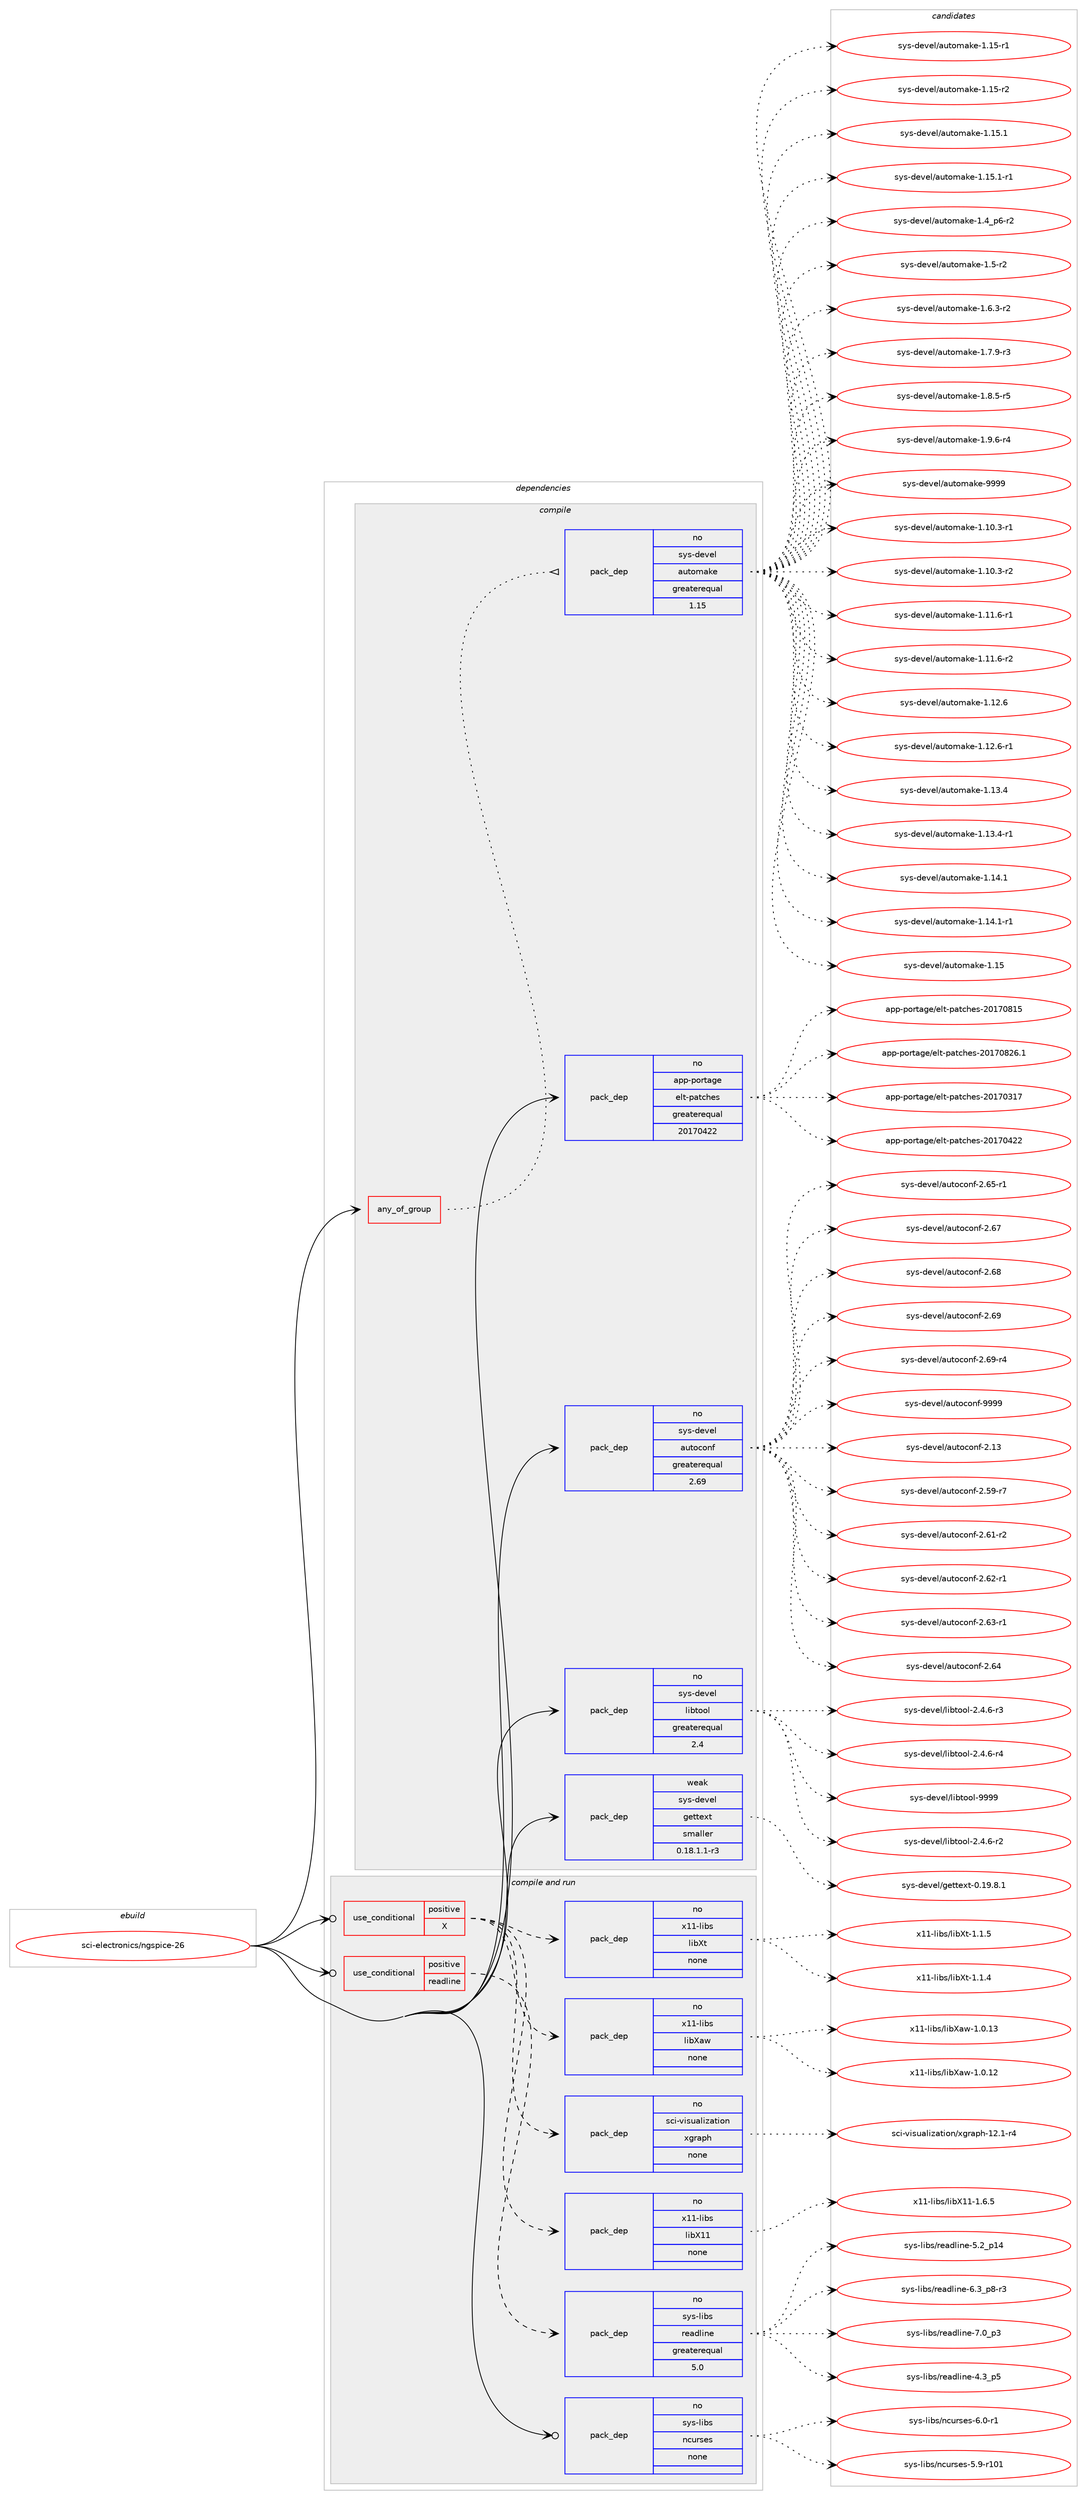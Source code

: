 digraph prolog {

# *************
# Graph options
# *************

newrank=true;
concentrate=true;
compound=true;
graph [rankdir=LR,fontname=Helvetica,fontsize=10,ranksep=1.5];#, ranksep=2.5, nodesep=0.2];
edge  [arrowhead=vee];
node  [fontname=Helvetica,fontsize=10];

# **********
# The ebuild
# **********

subgraph cluster_leftcol {
color=gray;
rank=same;
label=<<i>ebuild</i>>;
id [label="sci-electronics/ngspice-26", color=red, width=4, href="../sci-electronics/ngspice-26.svg"];
}

# ****************
# The dependencies
# ****************

subgraph cluster_midcol {
color=gray;
label=<<i>dependencies</i>>;
subgraph cluster_compile {
fillcolor="#eeeeee";
style=filled;
label=<<i>compile</i>>;
subgraph any7545 {
dependency447925 [label=<<TABLE BORDER="0" CELLBORDER="1" CELLSPACING="0" CELLPADDING="4"><TR><TD CELLPADDING="10">any_of_group</TD></TR></TABLE>>, shape=none, color=red];subgraph pack330311 {
dependency447926 [label=<<TABLE BORDER="0" CELLBORDER="1" CELLSPACING="0" CELLPADDING="4" WIDTH="220"><TR><TD ROWSPAN="6" CELLPADDING="30">pack_dep</TD></TR><TR><TD WIDTH="110">no</TD></TR><TR><TD>sys-devel</TD></TR><TR><TD>automake</TD></TR><TR><TD>greaterequal</TD></TR><TR><TD>1.15</TD></TR></TABLE>>, shape=none, color=blue];
}
dependency447925:e -> dependency447926:w [weight=20,style="dotted",arrowhead="oinv"];
}
id:e -> dependency447925:w [weight=20,style="solid",arrowhead="vee"];
subgraph pack330312 {
dependency447927 [label=<<TABLE BORDER="0" CELLBORDER="1" CELLSPACING="0" CELLPADDING="4" WIDTH="220"><TR><TD ROWSPAN="6" CELLPADDING="30">pack_dep</TD></TR><TR><TD WIDTH="110">no</TD></TR><TR><TD>app-portage</TD></TR><TR><TD>elt-patches</TD></TR><TR><TD>greaterequal</TD></TR><TR><TD>20170422</TD></TR></TABLE>>, shape=none, color=blue];
}
id:e -> dependency447927:w [weight=20,style="solid",arrowhead="vee"];
subgraph pack330313 {
dependency447928 [label=<<TABLE BORDER="0" CELLBORDER="1" CELLSPACING="0" CELLPADDING="4" WIDTH="220"><TR><TD ROWSPAN="6" CELLPADDING="30">pack_dep</TD></TR><TR><TD WIDTH="110">no</TD></TR><TR><TD>sys-devel</TD></TR><TR><TD>autoconf</TD></TR><TR><TD>greaterequal</TD></TR><TR><TD>2.69</TD></TR></TABLE>>, shape=none, color=blue];
}
id:e -> dependency447928:w [weight=20,style="solid",arrowhead="vee"];
subgraph pack330314 {
dependency447929 [label=<<TABLE BORDER="0" CELLBORDER="1" CELLSPACING="0" CELLPADDING="4" WIDTH="220"><TR><TD ROWSPAN="6" CELLPADDING="30">pack_dep</TD></TR><TR><TD WIDTH="110">no</TD></TR><TR><TD>sys-devel</TD></TR><TR><TD>libtool</TD></TR><TR><TD>greaterequal</TD></TR><TR><TD>2.4</TD></TR></TABLE>>, shape=none, color=blue];
}
id:e -> dependency447929:w [weight=20,style="solid",arrowhead="vee"];
subgraph pack330315 {
dependency447930 [label=<<TABLE BORDER="0" CELLBORDER="1" CELLSPACING="0" CELLPADDING="4" WIDTH="220"><TR><TD ROWSPAN="6" CELLPADDING="30">pack_dep</TD></TR><TR><TD WIDTH="110">weak</TD></TR><TR><TD>sys-devel</TD></TR><TR><TD>gettext</TD></TR><TR><TD>smaller</TD></TR><TR><TD>0.18.1.1-r3</TD></TR></TABLE>>, shape=none, color=blue];
}
id:e -> dependency447930:w [weight=20,style="solid",arrowhead="vee"];
}
subgraph cluster_compileandrun {
fillcolor="#eeeeee";
style=filled;
label=<<i>compile and run</i>>;
subgraph cond109820 {
dependency447931 [label=<<TABLE BORDER="0" CELLBORDER="1" CELLSPACING="0" CELLPADDING="4"><TR><TD ROWSPAN="3" CELLPADDING="10">use_conditional</TD></TR><TR><TD>positive</TD></TR><TR><TD>X</TD></TR></TABLE>>, shape=none, color=red];
subgraph pack330316 {
dependency447932 [label=<<TABLE BORDER="0" CELLBORDER="1" CELLSPACING="0" CELLPADDING="4" WIDTH="220"><TR><TD ROWSPAN="6" CELLPADDING="30">pack_dep</TD></TR><TR><TD WIDTH="110">no</TD></TR><TR><TD>x11-libs</TD></TR><TR><TD>libXaw</TD></TR><TR><TD>none</TD></TR><TR><TD></TD></TR></TABLE>>, shape=none, color=blue];
}
dependency447931:e -> dependency447932:w [weight=20,style="dashed",arrowhead="vee"];
subgraph pack330317 {
dependency447933 [label=<<TABLE BORDER="0" CELLBORDER="1" CELLSPACING="0" CELLPADDING="4" WIDTH="220"><TR><TD ROWSPAN="6" CELLPADDING="30">pack_dep</TD></TR><TR><TD WIDTH="110">no</TD></TR><TR><TD>x11-libs</TD></TR><TR><TD>libXt</TD></TR><TR><TD>none</TD></TR><TR><TD></TD></TR></TABLE>>, shape=none, color=blue];
}
dependency447931:e -> dependency447933:w [weight=20,style="dashed",arrowhead="vee"];
subgraph pack330318 {
dependency447934 [label=<<TABLE BORDER="0" CELLBORDER="1" CELLSPACING="0" CELLPADDING="4" WIDTH="220"><TR><TD ROWSPAN="6" CELLPADDING="30">pack_dep</TD></TR><TR><TD WIDTH="110">no</TD></TR><TR><TD>x11-libs</TD></TR><TR><TD>libX11</TD></TR><TR><TD>none</TD></TR><TR><TD></TD></TR></TABLE>>, shape=none, color=blue];
}
dependency447931:e -> dependency447934:w [weight=20,style="dashed",arrowhead="vee"];
subgraph pack330319 {
dependency447935 [label=<<TABLE BORDER="0" CELLBORDER="1" CELLSPACING="0" CELLPADDING="4" WIDTH="220"><TR><TD ROWSPAN="6" CELLPADDING="30">pack_dep</TD></TR><TR><TD WIDTH="110">no</TD></TR><TR><TD>sci-visualization</TD></TR><TR><TD>xgraph</TD></TR><TR><TD>none</TD></TR><TR><TD></TD></TR></TABLE>>, shape=none, color=blue];
}
dependency447931:e -> dependency447935:w [weight=20,style="dashed",arrowhead="vee"];
}
id:e -> dependency447931:w [weight=20,style="solid",arrowhead="odotvee"];
subgraph cond109821 {
dependency447936 [label=<<TABLE BORDER="0" CELLBORDER="1" CELLSPACING="0" CELLPADDING="4"><TR><TD ROWSPAN="3" CELLPADDING="10">use_conditional</TD></TR><TR><TD>positive</TD></TR><TR><TD>readline</TD></TR></TABLE>>, shape=none, color=red];
subgraph pack330320 {
dependency447937 [label=<<TABLE BORDER="0" CELLBORDER="1" CELLSPACING="0" CELLPADDING="4" WIDTH="220"><TR><TD ROWSPAN="6" CELLPADDING="30">pack_dep</TD></TR><TR><TD WIDTH="110">no</TD></TR><TR><TD>sys-libs</TD></TR><TR><TD>readline</TD></TR><TR><TD>greaterequal</TD></TR><TR><TD>5.0</TD></TR></TABLE>>, shape=none, color=blue];
}
dependency447936:e -> dependency447937:w [weight=20,style="dashed",arrowhead="vee"];
}
id:e -> dependency447936:w [weight=20,style="solid",arrowhead="odotvee"];
subgraph pack330321 {
dependency447938 [label=<<TABLE BORDER="0" CELLBORDER="1" CELLSPACING="0" CELLPADDING="4" WIDTH="220"><TR><TD ROWSPAN="6" CELLPADDING="30">pack_dep</TD></TR><TR><TD WIDTH="110">no</TD></TR><TR><TD>sys-libs</TD></TR><TR><TD>ncurses</TD></TR><TR><TD>none</TD></TR><TR><TD></TD></TR></TABLE>>, shape=none, color=blue];
}
id:e -> dependency447938:w [weight=20,style="solid",arrowhead="odotvee"];
}
subgraph cluster_run {
fillcolor="#eeeeee";
style=filled;
label=<<i>run</i>>;
}
}

# **************
# The candidates
# **************

subgraph cluster_choices {
rank=same;
color=gray;
label=<<i>candidates</i>>;

subgraph choice330311 {
color=black;
nodesep=1;
choice11512111545100101118101108479711711611110997107101454946494846514511449 [label="sys-devel/automake-1.10.3-r1", color=red, width=4,href="../sys-devel/automake-1.10.3-r1.svg"];
choice11512111545100101118101108479711711611110997107101454946494846514511450 [label="sys-devel/automake-1.10.3-r2", color=red, width=4,href="../sys-devel/automake-1.10.3-r2.svg"];
choice11512111545100101118101108479711711611110997107101454946494946544511449 [label="sys-devel/automake-1.11.6-r1", color=red, width=4,href="../sys-devel/automake-1.11.6-r1.svg"];
choice11512111545100101118101108479711711611110997107101454946494946544511450 [label="sys-devel/automake-1.11.6-r2", color=red, width=4,href="../sys-devel/automake-1.11.6-r2.svg"];
choice1151211154510010111810110847971171161111099710710145494649504654 [label="sys-devel/automake-1.12.6", color=red, width=4,href="../sys-devel/automake-1.12.6.svg"];
choice11512111545100101118101108479711711611110997107101454946495046544511449 [label="sys-devel/automake-1.12.6-r1", color=red, width=4,href="../sys-devel/automake-1.12.6-r1.svg"];
choice1151211154510010111810110847971171161111099710710145494649514652 [label="sys-devel/automake-1.13.4", color=red, width=4,href="../sys-devel/automake-1.13.4.svg"];
choice11512111545100101118101108479711711611110997107101454946495146524511449 [label="sys-devel/automake-1.13.4-r1", color=red, width=4,href="../sys-devel/automake-1.13.4-r1.svg"];
choice1151211154510010111810110847971171161111099710710145494649524649 [label="sys-devel/automake-1.14.1", color=red, width=4,href="../sys-devel/automake-1.14.1.svg"];
choice11512111545100101118101108479711711611110997107101454946495246494511449 [label="sys-devel/automake-1.14.1-r1", color=red, width=4,href="../sys-devel/automake-1.14.1-r1.svg"];
choice115121115451001011181011084797117116111109971071014549464953 [label="sys-devel/automake-1.15", color=red, width=4,href="../sys-devel/automake-1.15.svg"];
choice1151211154510010111810110847971171161111099710710145494649534511449 [label="sys-devel/automake-1.15-r1", color=red, width=4,href="../sys-devel/automake-1.15-r1.svg"];
choice1151211154510010111810110847971171161111099710710145494649534511450 [label="sys-devel/automake-1.15-r2", color=red, width=4,href="../sys-devel/automake-1.15-r2.svg"];
choice1151211154510010111810110847971171161111099710710145494649534649 [label="sys-devel/automake-1.15.1", color=red, width=4,href="../sys-devel/automake-1.15.1.svg"];
choice11512111545100101118101108479711711611110997107101454946495346494511449 [label="sys-devel/automake-1.15.1-r1", color=red, width=4,href="../sys-devel/automake-1.15.1-r1.svg"];
choice115121115451001011181011084797117116111109971071014549465295112544511450 [label="sys-devel/automake-1.4_p6-r2", color=red, width=4,href="../sys-devel/automake-1.4_p6-r2.svg"];
choice11512111545100101118101108479711711611110997107101454946534511450 [label="sys-devel/automake-1.5-r2", color=red, width=4,href="../sys-devel/automake-1.5-r2.svg"];
choice115121115451001011181011084797117116111109971071014549465446514511450 [label="sys-devel/automake-1.6.3-r2", color=red, width=4,href="../sys-devel/automake-1.6.3-r2.svg"];
choice115121115451001011181011084797117116111109971071014549465546574511451 [label="sys-devel/automake-1.7.9-r3", color=red, width=4,href="../sys-devel/automake-1.7.9-r3.svg"];
choice115121115451001011181011084797117116111109971071014549465646534511453 [label="sys-devel/automake-1.8.5-r5", color=red, width=4,href="../sys-devel/automake-1.8.5-r5.svg"];
choice115121115451001011181011084797117116111109971071014549465746544511452 [label="sys-devel/automake-1.9.6-r4", color=red, width=4,href="../sys-devel/automake-1.9.6-r4.svg"];
choice115121115451001011181011084797117116111109971071014557575757 [label="sys-devel/automake-9999", color=red, width=4,href="../sys-devel/automake-9999.svg"];
dependency447926:e -> choice11512111545100101118101108479711711611110997107101454946494846514511449:w [style=dotted,weight="100"];
dependency447926:e -> choice11512111545100101118101108479711711611110997107101454946494846514511450:w [style=dotted,weight="100"];
dependency447926:e -> choice11512111545100101118101108479711711611110997107101454946494946544511449:w [style=dotted,weight="100"];
dependency447926:e -> choice11512111545100101118101108479711711611110997107101454946494946544511450:w [style=dotted,weight="100"];
dependency447926:e -> choice1151211154510010111810110847971171161111099710710145494649504654:w [style=dotted,weight="100"];
dependency447926:e -> choice11512111545100101118101108479711711611110997107101454946495046544511449:w [style=dotted,weight="100"];
dependency447926:e -> choice1151211154510010111810110847971171161111099710710145494649514652:w [style=dotted,weight="100"];
dependency447926:e -> choice11512111545100101118101108479711711611110997107101454946495146524511449:w [style=dotted,weight="100"];
dependency447926:e -> choice1151211154510010111810110847971171161111099710710145494649524649:w [style=dotted,weight="100"];
dependency447926:e -> choice11512111545100101118101108479711711611110997107101454946495246494511449:w [style=dotted,weight="100"];
dependency447926:e -> choice115121115451001011181011084797117116111109971071014549464953:w [style=dotted,weight="100"];
dependency447926:e -> choice1151211154510010111810110847971171161111099710710145494649534511449:w [style=dotted,weight="100"];
dependency447926:e -> choice1151211154510010111810110847971171161111099710710145494649534511450:w [style=dotted,weight="100"];
dependency447926:e -> choice1151211154510010111810110847971171161111099710710145494649534649:w [style=dotted,weight="100"];
dependency447926:e -> choice11512111545100101118101108479711711611110997107101454946495346494511449:w [style=dotted,weight="100"];
dependency447926:e -> choice115121115451001011181011084797117116111109971071014549465295112544511450:w [style=dotted,weight="100"];
dependency447926:e -> choice11512111545100101118101108479711711611110997107101454946534511450:w [style=dotted,weight="100"];
dependency447926:e -> choice115121115451001011181011084797117116111109971071014549465446514511450:w [style=dotted,weight="100"];
dependency447926:e -> choice115121115451001011181011084797117116111109971071014549465546574511451:w [style=dotted,weight="100"];
dependency447926:e -> choice115121115451001011181011084797117116111109971071014549465646534511453:w [style=dotted,weight="100"];
dependency447926:e -> choice115121115451001011181011084797117116111109971071014549465746544511452:w [style=dotted,weight="100"];
dependency447926:e -> choice115121115451001011181011084797117116111109971071014557575757:w [style=dotted,weight="100"];
}
subgraph choice330312 {
color=black;
nodesep=1;
choice97112112451121111141169710310147101108116451129711699104101115455048495548514955 [label="app-portage/elt-patches-20170317", color=red, width=4,href="../app-portage/elt-patches-20170317.svg"];
choice97112112451121111141169710310147101108116451129711699104101115455048495548525050 [label="app-portage/elt-patches-20170422", color=red, width=4,href="../app-portage/elt-patches-20170422.svg"];
choice97112112451121111141169710310147101108116451129711699104101115455048495548564953 [label="app-portage/elt-patches-20170815", color=red, width=4,href="../app-portage/elt-patches-20170815.svg"];
choice971121124511211111411697103101471011081164511297116991041011154550484955485650544649 [label="app-portage/elt-patches-20170826.1", color=red, width=4,href="../app-portage/elt-patches-20170826.1.svg"];
dependency447927:e -> choice97112112451121111141169710310147101108116451129711699104101115455048495548514955:w [style=dotted,weight="100"];
dependency447927:e -> choice97112112451121111141169710310147101108116451129711699104101115455048495548525050:w [style=dotted,weight="100"];
dependency447927:e -> choice97112112451121111141169710310147101108116451129711699104101115455048495548564953:w [style=dotted,weight="100"];
dependency447927:e -> choice971121124511211111411697103101471011081164511297116991041011154550484955485650544649:w [style=dotted,weight="100"];
}
subgraph choice330313 {
color=black;
nodesep=1;
choice115121115451001011181011084797117116111991111101024550464951 [label="sys-devel/autoconf-2.13", color=red, width=4,href="../sys-devel/autoconf-2.13.svg"];
choice1151211154510010111810110847971171161119911111010245504653574511455 [label="sys-devel/autoconf-2.59-r7", color=red, width=4,href="../sys-devel/autoconf-2.59-r7.svg"];
choice1151211154510010111810110847971171161119911111010245504654494511450 [label="sys-devel/autoconf-2.61-r2", color=red, width=4,href="../sys-devel/autoconf-2.61-r2.svg"];
choice1151211154510010111810110847971171161119911111010245504654504511449 [label="sys-devel/autoconf-2.62-r1", color=red, width=4,href="../sys-devel/autoconf-2.62-r1.svg"];
choice1151211154510010111810110847971171161119911111010245504654514511449 [label="sys-devel/autoconf-2.63-r1", color=red, width=4,href="../sys-devel/autoconf-2.63-r1.svg"];
choice115121115451001011181011084797117116111991111101024550465452 [label="sys-devel/autoconf-2.64", color=red, width=4,href="../sys-devel/autoconf-2.64.svg"];
choice1151211154510010111810110847971171161119911111010245504654534511449 [label="sys-devel/autoconf-2.65-r1", color=red, width=4,href="../sys-devel/autoconf-2.65-r1.svg"];
choice115121115451001011181011084797117116111991111101024550465455 [label="sys-devel/autoconf-2.67", color=red, width=4,href="../sys-devel/autoconf-2.67.svg"];
choice115121115451001011181011084797117116111991111101024550465456 [label="sys-devel/autoconf-2.68", color=red, width=4,href="../sys-devel/autoconf-2.68.svg"];
choice115121115451001011181011084797117116111991111101024550465457 [label="sys-devel/autoconf-2.69", color=red, width=4,href="../sys-devel/autoconf-2.69.svg"];
choice1151211154510010111810110847971171161119911111010245504654574511452 [label="sys-devel/autoconf-2.69-r4", color=red, width=4,href="../sys-devel/autoconf-2.69-r4.svg"];
choice115121115451001011181011084797117116111991111101024557575757 [label="sys-devel/autoconf-9999", color=red, width=4,href="../sys-devel/autoconf-9999.svg"];
dependency447928:e -> choice115121115451001011181011084797117116111991111101024550464951:w [style=dotted,weight="100"];
dependency447928:e -> choice1151211154510010111810110847971171161119911111010245504653574511455:w [style=dotted,weight="100"];
dependency447928:e -> choice1151211154510010111810110847971171161119911111010245504654494511450:w [style=dotted,weight="100"];
dependency447928:e -> choice1151211154510010111810110847971171161119911111010245504654504511449:w [style=dotted,weight="100"];
dependency447928:e -> choice1151211154510010111810110847971171161119911111010245504654514511449:w [style=dotted,weight="100"];
dependency447928:e -> choice115121115451001011181011084797117116111991111101024550465452:w [style=dotted,weight="100"];
dependency447928:e -> choice1151211154510010111810110847971171161119911111010245504654534511449:w [style=dotted,weight="100"];
dependency447928:e -> choice115121115451001011181011084797117116111991111101024550465455:w [style=dotted,weight="100"];
dependency447928:e -> choice115121115451001011181011084797117116111991111101024550465456:w [style=dotted,weight="100"];
dependency447928:e -> choice115121115451001011181011084797117116111991111101024550465457:w [style=dotted,weight="100"];
dependency447928:e -> choice1151211154510010111810110847971171161119911111010245504654574511452:w [style=dotted,weight="100"];
dependency447928:e -> choice115121115451001011181011084797117116111991111101024557575757:w [style=dotted,weight="100"];
}
subgraph choice330314 {
color=black;
nodesep=1;
choice1151211154510010111810110847108105981161111111084550465246544511450 [label="sys-devel/libtool-2.4.6-r2", color=red, width=4,href="../sys-devel/libtool-2.4.6-r2.svg"];
choice1151211154510010111810110847108105981161111111084550465246544511451 [label="sys-devel/libtool-2.4.6-r3", color=red, width=4,href="../sys-devel/libtool-2.4.6-r3.svg"];
choice1151211154510010111810110847108105981161111111084550465246544511452 [label="sys-devel/libtool-2.4.6-r4", color=red, width=4,href="../sys-devel/libtool-2.4.6-r4.svg"];
choice1151211154510010111810110847108105981161111111084557575757 [label="sys-devel/libtool-9999", color=red, width=4,href="../sys-devel/libtool-9999.svg"];
dependency447929:e -> choice1151211154510010111810110847108105981161111111084550465246544511450:w [style=dotted,weight="100"];
dependency447929:e -> choice1151211154510010111810110847108105981161111111084550465246544511451:w [style=dotted,weight="100"];
dependency447929:e -> choice1151211154510010111810110847108105981161111111084550465246544511452:w [style=dotted,weight="100"];
dependency447929:e -> choice1151211154510010111810110847108105981161111111084557575757:w [style=dotted,weight="100"];
}
subgraph choice330315 {
color=black;
nodesep=1;
choice1151211154510010111810110847103101116116101120116454846495746564649 [label="sys-devel/gettext-0.19.8.1", color=red, width=4,href="../sys-devel/gettext-0.19.8.1.svg"];
dependency447930:e -> choice1151211154510010111810110847103101116116101120116454846495746564649:w [style=dotted,weight="100"];
}
subgraph choice330316 {
color=black;
nodesep=1;
choice120494945108105981154710810598889711945494648464950 [label="x11-libs/libXaw-1.0.12", color=red, width=4,href="../x11-libs/libXaw-1.0.12.svg"];
choice120494945108105981154710810598889711945494648464951 [label="x11-libs/libXaw-1.0.13", color=red, width=4,href="../x11-libs/libXaw-1.0.13.svg"];
dependency447932:e -> choice120494945108105981154710810598889711945494648464950:w [style=dotted,weight="100"];
dependency447932:e -> choice120494945108105981154710810598889711945494648464951:w [style=dotted,weight="100"];
}
subgraph choice330317 {
color=black;
nodesep=1;
choice12049494510810598115471081059888116454946494652 [label="x11-libs/libXt-1.1.4", color=red, width=4,href="../x11-libs/libXt-1.1.4.svg"];
choice12049494510810598115471081059888116454946494653 [label="x11-libs/libXt-1.1.5", color=red, width=4,href="../x11-libs/libXt-1.1.5.svg"];
dependency447933:e -> choice12049494510810598115471081059888116454946494652:w [style=dotted,weight="100"];
dependency447933:e -> choice12049494510810598115471081059888116454946494653:w [style=dotted,weight="100"];
}
subgraph choice330318 {
color=black;
nodesep=1;
choice120494945108105981154710810598884949454946544653 [label="x11-libs/libX11-1.6.5", color=red, width=4,href="../x11-libs/libX11-1.6.5.svg"];
dependency447934:e -> choice120494945108105981154710810598884949454946544653:w [style=dotted,weight="100"];
}
subgraph choice330319 {
color=black;
nodesep=1;
choice11599105451181051151179710810512297116105111110471201031149711210445495046494511452 [label="sci-visualization/xgraph-12.1-r4", color=red, width=4,href="../sci-visualization/xgraph-12.1-r4.svg"];
dependency447935:e -> choice11599105451181051151179710810512297116105111110471201031149711210445495046494511452:w [style=dotted,weight="100"];
}
subgraph choice330320 {
color=black;
nodesep=1;
choice11512111545108105981154711410197100108105110101455246519511253 [label="sys-libs/readline-4.3_p5", color=red, width=4,href="../sys-libs/readline-4.3_p5.svg"];
choice1151211154510810598115471141019710010810511010145534650951124952 [label="sys-libs/readline-5.2_p14", color=red, width=4,href="../sys-libs/readline-5.2_p14.svg"];
choice115121115451081059811547114101971001081051101014554465195112564511451 [label="sys-libs/readline-6.3_p8-r3", color=red, width=4,href="../sys-libs/readline-6.3_p8-r3.svg"];
choice11512111545108105981154711410197100108105110101455546489511251 [label="sys-libs/readline-7.0_p3", color=red, width=4,href="../sys-libs/readline-7.0_p3.svg"];
dependency447937:e -> choice11512111545108105981154711410197100108105110101455246519511253:w [style=dotted,weight="100"];
dependency447937:e -> choice1151211154510810598115471141019710010810511010145534650951124952:w [style=dotted,weight="100"];
dependency447937:e -> choice115121115451081059811547114101971001081051101014554465195112564511451:w [style=dotted,weight="100"];
dependency447937:e -> choice11512111545108105981154711410197100108105110101455546489511251:w [style=dotted,weight="100"];
}
subgraph choice330321 {
color=black;
nodesep=1;
choice115121115451081059811547110991171141151011154553465745114494849 [label="sys-libs/ncurses-5.9-r101", color=red, width=4,href="../sys-libs/ncurses-5.9-r101.svg"];
choice11512111545108105981154711099117114115101115455446484511449 [label="sys-libs/ncurses-6.0-r1", color=red, width=4,href="../sys-libs/ncurses-6.0-r1.svg"];
dependency447938:e -> choice115121115451081059811547110991171141151011154553465745114494849:w [style=dotted,weight="100"];
dependency447938:e -> choice11512111545108105981154711099117114115101115455446484511449:w [style=dotted,weight="100"];
}
}

}
